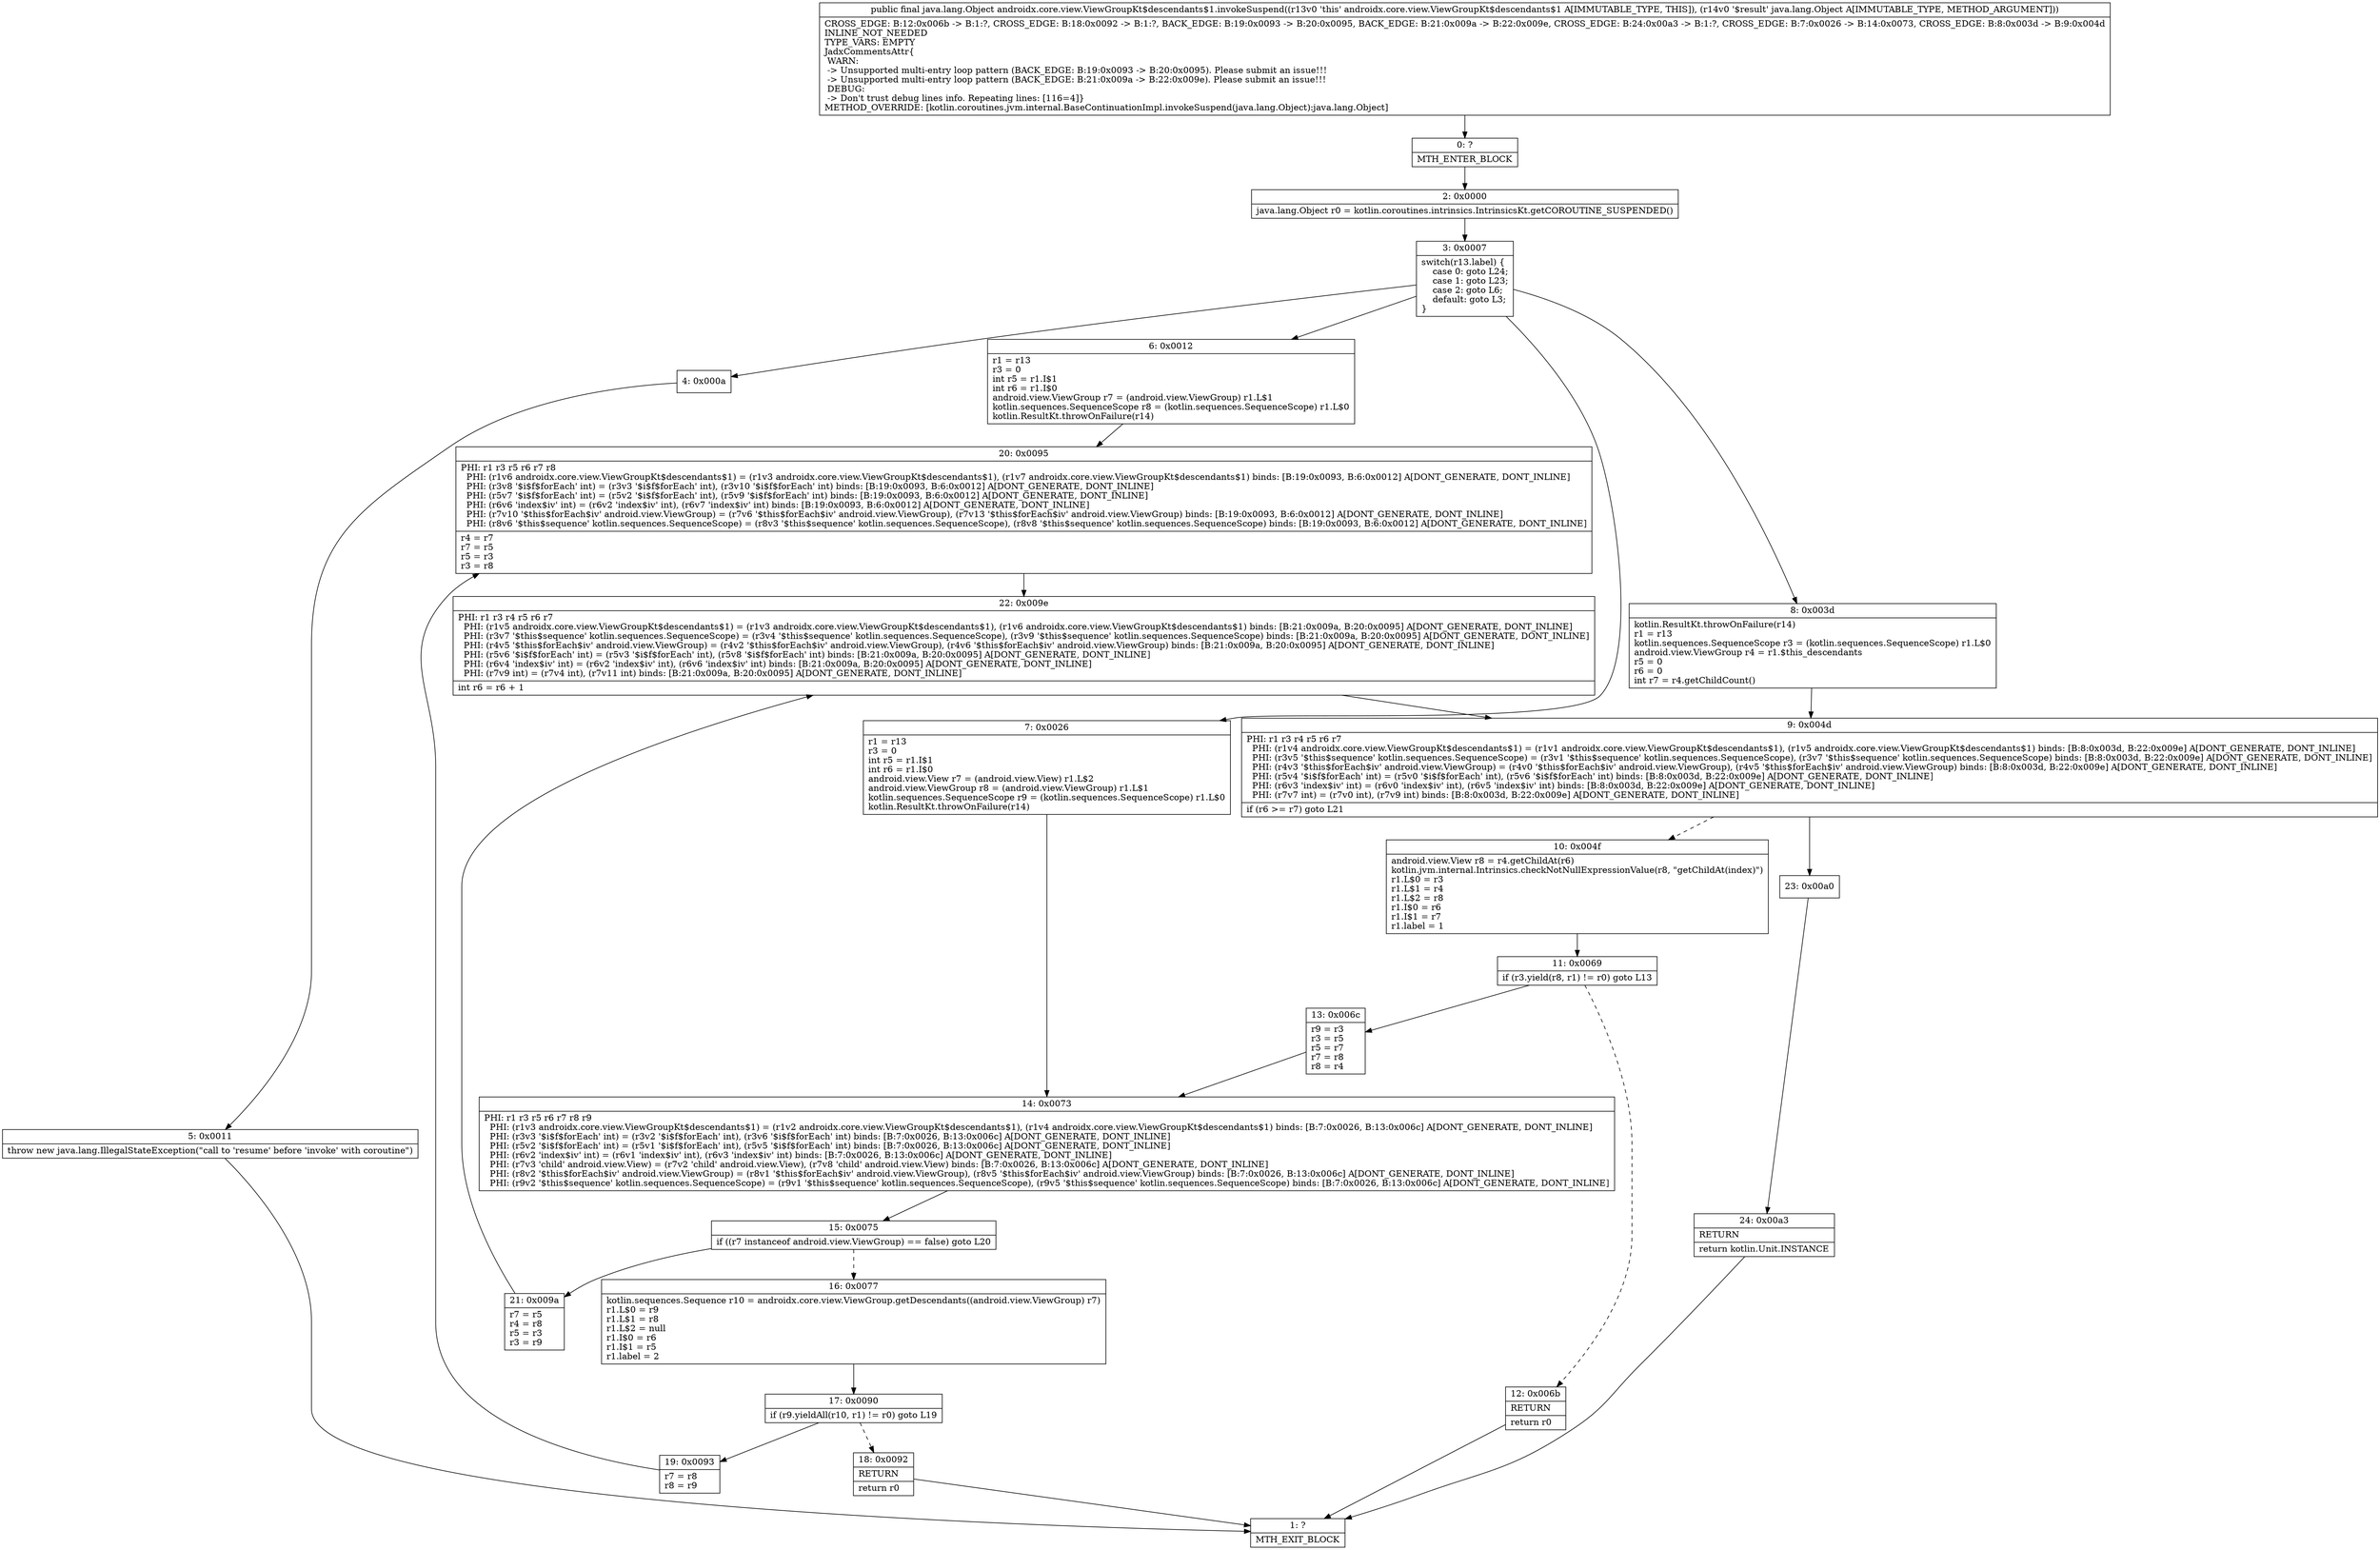 digraph "CFG forandroidx.core.view.ViewGroupKt$descendants$1.invokeSuspend(Ljava\/lang\/Object;)Ljava\/lang\/Object;" {
Node_0 [shape=record,label="{0\:\ ?|MTH_ENTER_BLOCK\l}"];
Node_2 [shape=record,label="{2\:\ 0x0000|java.lang.Object r0 = kotlin.coroutines.intrinsics.IntrinsicsKt.getCOROUTINE_SUSPENDED()\l}"];
Node_3 [shape=record,label="{3\:\ 0x0007|switch(r13.label) \{\l    case 0: goto L24;\l    case 1: goto L23;\l    case 2: goto L6;\l    default: goto L3;\l\}\l}"];
Node_4 [shape=record,label="{4\:\ 0x000a}"];
Node_5 [shape=record,label="{5\:\ 0x0011|throw new java.lang.IllegalStateException(\"call to 'resume' before 'invoke' with coroutine\")\l}"];
Node_1 [shape=record,label="{1\:\ ?|MTH_EXIT_BLOCK\l}"];
Node_6 [shape=record,label="{6\:\ 0x0012|r1 = r13\lr3 = 0\lint r5 = r1.I$1\lint r6 = r1.I$0\landroid.view.ViewGroup r7 = (android.view.ViewGroup) r1.L$1\lkotlin.sequences.SequenceScope r8 = (kotlin.sequences.SequenceScope) r1.L$0\lkotlin.ResultKt.throwOnFailure(r14)\l}"];
Node_20 [shape=record,label="{20\:\ 0x0095|PHI: r1 r3 r5 r6 r7 r8 \l  PHI: (r1v6 androidx.core.view.ViewGroupKt$descendants$1) = (r1v3 androidx.core.view.ViewGroupKt$descendants$1), (r1v7 androidx.core.view.ViewGroupKt$descendants$1) binds: [B:19:0x0093, B:6:0x0012] A[DONT_GENERATE, DONT_INLINE]\l  PHI: (r3v8 '$i$f$forEach' int) = (r3v3 '$i$f$forEach' int), (r3v10 '$i$f$forEach' int) binds: [B:19:0x0093, B:6:0x0012] A[DONT_GENERATE, DONT_INLINE]\l  PHI: (r5v7 '$i$f$forEach' int) = (r5v2 '$i$f$forEach' int), (r5v9 '$i$f$forEach' int) binds: [B:19:0x0093, B:6:0x0012] A[DONT_GENERATE, DONT_INLINE]\l  PHI: (r6v6 'index$iv' int) = (r6v2 'index$iv' int), (r6v7 'index$iv' int) binds: [B:19:0x0093, B:6:0x0012] A[DONT_GENERATE, DONT_INLINE]\l  PHI: (r7v10 '$this$forEach$iv' android.view.ViewGroup) = (r7v6 '$this$forEach$iv' android.view.ViewGroup), (r7v13 '$this$forEach$iv' android.view.ViewGroup) binds: [B:19:0x0093, B:6:0x0012] A[DONT_GENERATE, DONT_INLINE]\l  PHI: (r8v6 '$this$sequence' kotlin.sequences.SequenceScope) = (r8v3 '$this$sequence' kotlin.sequences.SequenceScope), (r8v8 '$this$sequence' kotlin.sequences.SequenceScope) binds: [B:19:0x0093, B:6:0x0012] A[DONT_GENERATE, DONT_INLINE]\l|r4 = r7\lr7 = r5\lr5 = r3\lr3 = r8\l}"];
Node_22 [shape=record,label="{22\:\ 0x009e|PHI: r1 r3 r4 r5 r6 r7 \l  PHI: (r1v5 androidx.core.view.ViewGroupKt$descendants$1) = (r1v3 androidx.core.view.ViewGroupKt$descendants$1), (r1v6 androidx.core.view.ViewGroupKt$descendants$1) binds: [B:21:0x009a, B:20:0x0095] A[DONT_GENERATE, DONT_INLINE]\l  PHI: (r3v7 '$this$sequence' kotlin.sequences.SequenceScope) = (r3v4 '$this$sequence' kotlin.sequences.SequenceScope), (r3v9 '$this$sequence' kotlin.sequences.SequenceScope) binds: [B:21:0x009a, B:20:0x0095] A[DONT_GENERATE, DONT_INLINE]\l  PHI: (r4v5 '$this$forEach$iv' android.view.ViewGroup) = (r4v2 '$this$forEach$iv' android.view.ViewGroup), (r4v6 '$this$forEach$iv' android.view.ViewGroup) binds: [B:21:0x009a, B:20:0x0095] A[DONT_GENERATE, DONT_INLINE]\l  PHI: (r5v6 '$i$f$forEach' int) = (r5v3 '$i$f$forEach' int), (r5v8 '$i$f$forEach' int) binds: [B:21:0x009a, B:20:0x0095] A[DONT_GENERATE, DONT_INLINE]\l  PHI: (r6v4 'index$iv' int) = (r6v2 'index$iv' int), (r6v6 'index$iv' int) binds: [B:21:0x009a, B:20:0x0095] A[DONT_GENERATE, DONT_INLINE]\l  PHI: (r7v9 int) = (r7v4 int), (r7v11 int) binds: [B:21:0x009a, B:20:0x0095] A[DONT_GENERATE, DONT_INLINE]\l|int r6 = r6 + 1\l}"];
Node_9 [shape=record,label="{9\:\ 0x004d|PHI: r1 r3 r4 r5 r6 r7 \l  PHI: (r1v4 androidx.core.view.ViewGroupKt$descendants$1) = (r1v1 androidx.core.view.ViewGroupKt$descendants$1), (r1v5 androidx.core.view.ViewGroupKt$descendants$1) binds: [B:8:0x003d, B:22:0x009e] A[DONT_GENERATE, DONT_INLINE]\l  PHI: (r3v5 '$this$sequence' kotlin.sequences.SequenceScope) = (r3v1 '$this$sequence' kotlin.sequences.SequenceScope), (r3v7 '$this$sequence' kotlin.sequences.SequenceScope) binds: [B:8:0x003d, B:22:0x009e] A[DONT_GENERATE, DONT_INLINE]\l  PHI: (r4v3 '$this$forEach$iv' android.view.ViewGroup) = (r4v0 '$this$forEach$iv' android.view.ViewGroup), (r4v5 '$this$forEach$iv' android.view.ViewGroup) binds: [B:8:0x003d, B:22:0x009e] A[DONT_GENERATE, DONT_INLINE]\l  PHI: (r5v4 '$i$f$forEach' int) = (r5v0 '$i$f$forEach' int), (r5v6 '$i$f$forEach' int) binds: [B:8:0x003d, B:22:0x009e] A[DONT_GENERATE, DONT_INLINE]\l  PHI: (r6v3 'index$iv' int) = (r6v0 'index$iv' int), (r6v5 'index$iv' int) binds: [B:8:0x003d, B:22:0x009e] A[DONT_GENERATE, DONT_INLINE]\l  PHI: (r7v7 int) = (r7v0 int), (r7v9 int) binds: [B:8:0x003d, B:22:0x009e] A[DONT_GENERATE, DONT_INLINE]\l|if (r6 \>= r7) goto L21\l}"];
Node_10 [shape=record,label="{10\:\ 0x004f|android.view.View r8 = r4.getChildAt(r6)\lkotlin.jvm.internal.Intrinsics.checkNotNullExpressionValue(r8, \"getChildAt(index)\")\lr1.L$0 = r3\lr1.L$1 = r4\lr1.L$2 = r8\lr1.I$0 = r6\lr1.I$1 = r7\lr1.label = 1\l}"];
Node_11 [shape=record,label="{11\:\ 0x0069|if (r3.yield(r8, r1) != r0) goto L13\l}"];
Node_12 [shape=record,label="{12\:\ 0x006b|RETURN\l|return r0\l}"];
Node_13 [shape=record,label="{13\:\ 0x006c|r9 = r3\lr3 = r5\lr5 = r7\lr7 = r8\lr8 = r4\l}"];
Node_14 [shape=record,label="{14\:\ 0x0073|PHI: r1 r3 r5 r6 r7 r8 r9 \l  PHI: (r1v3 androidx.core.view.ViewGroupKt$descendants$1) = (r1v2 androidx.core.view.ViewGroupKt$descendants$1), (r1v4 androidx.core.view.ViewGroupKt$descendants$1) binds: [B:7:0x0026, B:13:0x006c] A[DONT_GENERATE, DONT_INLINE]\l  PHI: (r3v3 '$i$f$forEach' int) = (r3v2 '$i$f$forEach' int), (r3v6 '$i$f$forEach' int) binds: [B:7:0x0026, B:13:0x006c] A[DONT_GENERATE, DONT_INLINE]\l  PHI: (r5v2 '$i$f$forEach' int) = (r5v1 '$i$f$forEach' int), (r5v5 '$i$f$forEach' int) binds: [B:7:0x0026, B:13:0x006c] A[DONT_GENERATE, DONT_INLINE]\l  PHI: (r6v2 'index$iv' int) = (r6v1 'index$iv' int), (r6v3 'index$iv' int) binds: [B:7:0x0026, B:13:0x006c] A[DONT_GENERATE, DONT_INLINE]\l  PHI: (r7v3 'child' android.view.View) = (r7v2 'child' android.view.View), (r7v8 'child' android.view.View) binds: [B:7:0x0026, B:13:0x006c] A[DONT_GENERATE, DONT_INLINE]\l  PHI: (r8v2 '$this$forEach$iv' android.view.ViewGroup) = (r8v1 '$this$forEach$iv' android.view.ViewGroup), (r8v5 '$this$forEach$iv' android.view.ViewGroup) binds: [B:7:0x0026, B:13:0x006c] A[DONT_GENERATE, DONT_INLINE]\l  PHI: (r9v2 '$this$sequence' kotlin.sequences.SequenceScope) = (r9v1 '$this$sequence' kotlin.sequences.SequenceScope), (r9v5 '$this$sequence' kotlin.sequences.SequenceScope) binds: [B:7:0x0026, B:13:0x006c] A[DONT_GENERATE, DONT_INLINE]\l}"];
Node_15 [shape=record,label="{15\:\ 0x0075|if ((r7 instanceof android.view.ViewGroup) == false) goto L20\l}"];
Node_16 [shape=record,label="{16\:\ 0x0077|kotlin.sequences.Sequence r10 = androidx.core.view.ViewGroup.getDescendants((android.view.ViewGroup) r7)\lr1.L$0 = r9\lr1.L$1 = r8\lr1.L$2 = null\lr1.I$0 = r6\lr1.I$1 = r5\lr1.label = 2\l}"];
Node_17 [shape=record,label="{17\:\ 0x0090|if (r9.yieldAll(r10, r1) != r0) goto L19\l}"];
Node_18 [shape=record,label="{18\:\ 0x0092|RETURN\l|return r0\l}"];
Node_19 [shape=record,label="{19\:\ 0x0093|r7 = r8\lr8 = r9\l}"];
Node_21 [shape=record,label="{21\:\ 0x009a|r7 = r5\lr4 = r8\lr5 = r3\lr3 = r9\l}"];
Node_23 [shape=record,label="{23\:\ 0x00a0}"];
Node_24 [shape=record,label="{24\:\ 0x00a3|RETURN\l|return kotlin.Unit.INSTANCE\l}"];
Node_7 [shape=record,label="{7\:\ 0x0026|r1 = r13\lr3 = 0\lint r5 = r1.I$1\lint r6 = r1.I$0\landroid.view.View r7 = (android.view.View) r1.L$2\landroid.view.ViewGroup r8 = (android.view.ViewGroup) r1.L$1\lkotlin.sequences.SequenceScope r9 = (kotlin.sequences.SequenceScope) r1.L$0\lkotlin.ResultKt.throwOnFailure(r14)\l}"];
Node_8 [shape=record,label="{8\:\ 0x003d|kotlin.ResultKt.throwOnFailure(r14)\lr1 = r13\lkotlin.sequences.SequenceScope r3 = (kotlin.sequences.SequenceScope) r1.L$0\landroid.view.ViewGroup r4 = r1.$this_descendants\lr5 = 0\lr6 = 0\lint r7 = r4.getChildCount()\l}"];
MethodNode[shape=record,label="{public final java.lang.Object androidx.core.view.ViewGroupKt$descendants$1.invokeSuspend((r13v0 'this' androidx.core.view.ViewGroupKt$descendants$1 A[IMMUTABLE_TYPE, THIS]), (r14v0 '$result' java.lang.Object A[IMMUTABLE_TYPE, METHOD_ARGUMENT]))  | CROSS_EDGE: B:12:0x006b \-\> B:1:?, CROSS_EDGE: B:18:0x0092 \-\> B:1:?, BACK_EDGE: B:19:0x0093 \-\> B:20:0x0095, BACK_EDGE: B:21:0x009a \-\> B:22:0x009e, CROSS_EDGE: B:24:0x00a3 \-\> B:1:?, CROSS_EDGE: B:7:0x0026 \-\> B:14:0x0073, CROSS_EDGE: B:8:0x003d \-\> B:9:0x004d\lINLINE_NOT_NEEDED\lTYPE_VARS: EMPTY\lJadxCommentsAttr\{\l WARN: \l \-\> Unsupported multi\-entry loop pattern (BACK_EDGE: B:19:0x0093 \-\> B:20:0x0095). Please submit an issue!!!\l \-\> Unsupported multi\-entry loop pattern (BACK_EDGE: B:21:0x009a \-\> B:22:0x009e). Please submit an issue!!!\l DEBUG: \l \-\> Don't trust debug lines info. Repeating lines: [116=4]\}\lMETHOD_OVERRIDE: [kotlin.coroutines.jvm.internal.BaseContinuationImpl.invokeSuspend(java.lang.Object):java.lang.Object]\l}"];
MethodNode -> Node_0;Node_0 -> Node_2;
Node_2 -> Node_3;
Node_3 -> Node_4;
Node_3 -> Node_6;
Node_3 -> Node_7;
Node_3 -> Node_8;
Node_4 -> Node_5;
Node_5 -> Node_1;
Node_6 -> Node_20;
Node_20 -> Node_22;
Node_22 -> Node_9;
Node_9 -> Node_10[style=dashed];
Node_9 -> Node_23;
Node_10 -> Node_11;
Node_11 -> Node_12[style=dashed];
Node_11 -> Node_13;
Node_12 -> Node_1;
Node_13 -> Node_14;
Node_14 -> Node_15;
Node_15 -> Node_16[style=dashed];
Node_15 -> Node_21;
Node_16 -> Node_17;
Node_17 -> Node_18[style=dashed];
Node_17 -> Node_19;
Node_18 -> Node_1;
Node_19 -> Node_20;
Node_21 -> Node_22;
Node_23 -> Node_24;
Node_24 -> Node_1;
Node_7 -> Node_14;
Node_8 -> Node_9;
}

